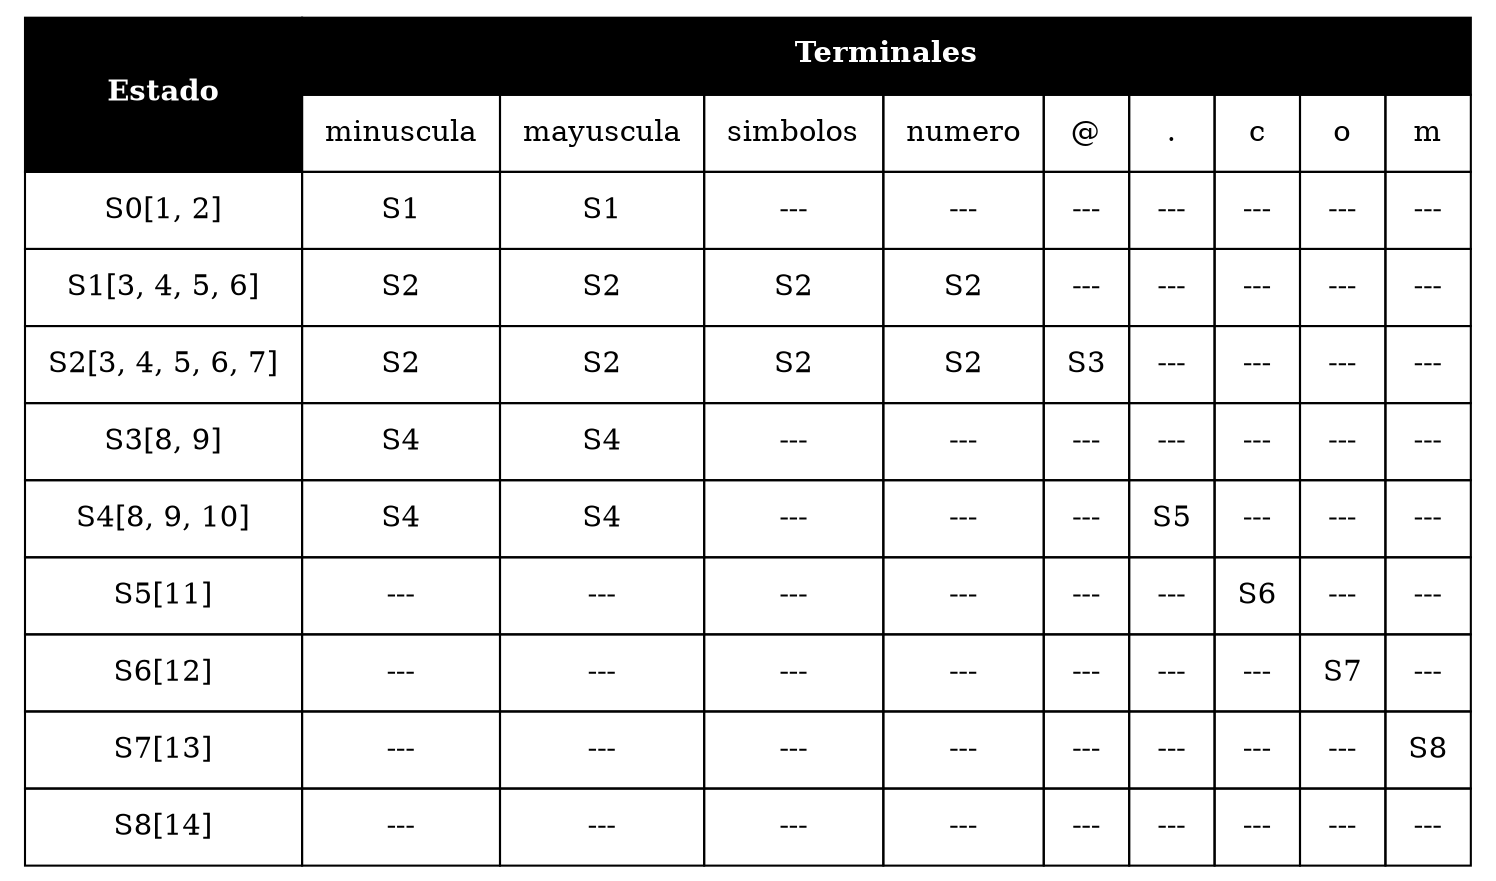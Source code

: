 digraph G {
N_1[shape=none label = <
<TABLE border="0" cellspacing="0" cellpadding="10" style="collapse">
<TR >
<TD rowspan="2" colspan="1" border="1" bgcolor="black"><b><font color="White">Estado</font></b></TD>
<TD colspan="50" border="1" bgcolor="black"><b><font color="White">Terminales</font></b></TD>
</TR>
<TR>
<TD border="1">minuscula</TD>
<TD border="1">mayuscula</TD>
<TD border="1">simbolos</TD>
<TD border="1">numero</TD>
<TD border="1">@</TD>
<TD border="1">.</TD>
<TD border="1">c</TD>
<TD border="1">o</TD>
<TD border="1">m</TD>
</TR>
<TR>
<TD border="1">S0[1, 2]</TD>
<TD border="1">S1</TD>
<TD border="1">S1</TD>
<TD border="1">---</TD>
<TD border="1">---</TD>
<TD border="1">---</TD>
<TD border="1">---</TD>
<TD border="1">---</TD>
<TD border="1">---</TD>
<TD border="1">---</TD>
</TR>
<TR>
<TD border="1">S1[3, 4, 5, 6]</TD>
<TD border="1">S2</TD>
<TD border="1">S2</TD>
<TD border="1">S2</TD>
<TD border="1">S2</TD>
<TD border="1">---</TD>
<TD border="1">---</TD>
<TD border="1">---</TD>
<TD border="1">---</TD>
<TD border="1">---</TD>
</TR>
<TR>
<TD border="1">S2[3, 4, 5, 6, 7]</TD>
<TD border="1">S2</TD>
<TD border="1">S2</TD>
<TD border="1">S2</TD>
<TD border="1">S2</TD>
<TD border="1">S3</TD>
<TD border="1">---</TD>
<TD border="1">---</TD>
<TD border="1">---</TD>
<TD border="1">---</TD>
</TR>
<TR>
<TD border="1">S3[8, 9]</TD>
<TD border="1">S4</TD>
<TD border="1">S4</TD>
<TD border="1">---</TD>
<TD border="1">---</TD>
<TD border="1">---</TD>
<TD border="1">---</TD>
<TD border="1">---</TD>
<TD border="1">---</TD>
<TD border="1">---</TD>
</TR>
<TR>
<TD border="1">S4[8, 9, 10]</TD>
<TD border="1">S4</TD>
<TD border="1">S4</TD>
<TD border="1">---</TD>
<TD border="1">---</TD>
<TD border="1">---</TD>
<TD border="1">S5</TD>
<TD border="1">---</TD>
<TD border="1">---</TD>
<TD border="1">---</TD>
</TR>
<TR>
<TD border="1">S5[11]</TD>
<TD border="1">---</TD>
<TD border="1">---</TD>
<TD border="1">---</TD>
<TD border="1">---</TD>
<TD border="1">---</TD>
<TD border="1">---</TD>
<TD border="1">S6</TD>
<TD border="1">---</TD>
<TD border="1">---</TD>
</TR>
<TR>
<TD border="1">S6[12]</TD>
<TD border="1">---</TD>
<TD border="1">---</TD>
<TD border="1">---</TD>
<TD border="1">---</TD>
<TD border="1">---</TD>
<TD border="1">---</TD>
<TD border="1">---</TD>
<TD border="1">S7</TD>
<TD border="1">---</TD>
</TR>
<TR>
<TD border="1">S7[13]</TD>
<TD border="1">---</TD>
<TD border="1">---</TD>
<TD border="1">---</TD>
<TD border="1">---</TD>
<TD border="1">---</TD>
<TD border="1">---</TD>
<TD border="1">---</TD>
<TD border="1">---</TD>
<TD border="1">S8</TD>
</TR>
<TR>
<TD border="1">S8[14]</TD>
<TD border="1">---</TD>
<TD border="1">---</TD>
<TD border="1">---</TD>
<TD border="1">---</TD>
<TD border="1">---</TD>
<TD border="1">---</TD>
<TD border="1">---</TD>
<TD border="1">---</TD>
<TD border="1">---</TD>
</TR>
</TABLE>>];}
